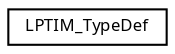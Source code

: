 digraph "Graphical Class Hierarchy"
{
  edge [fontname="Sans",fontsize="8",labelfontname="Sans",labelfontsize="8"];
  node [fontname="Sans",fontsize="8",shape=record];
  rankdir="LR";
  Node1 [label="LPTIM_TypeDef",height=0.2,width=0.4,color="black", fillcolor="white", style="filled",URL="$struct_l_p_t_i_m___type_def.html",tooltip="LPTIMIMER. "];
}

